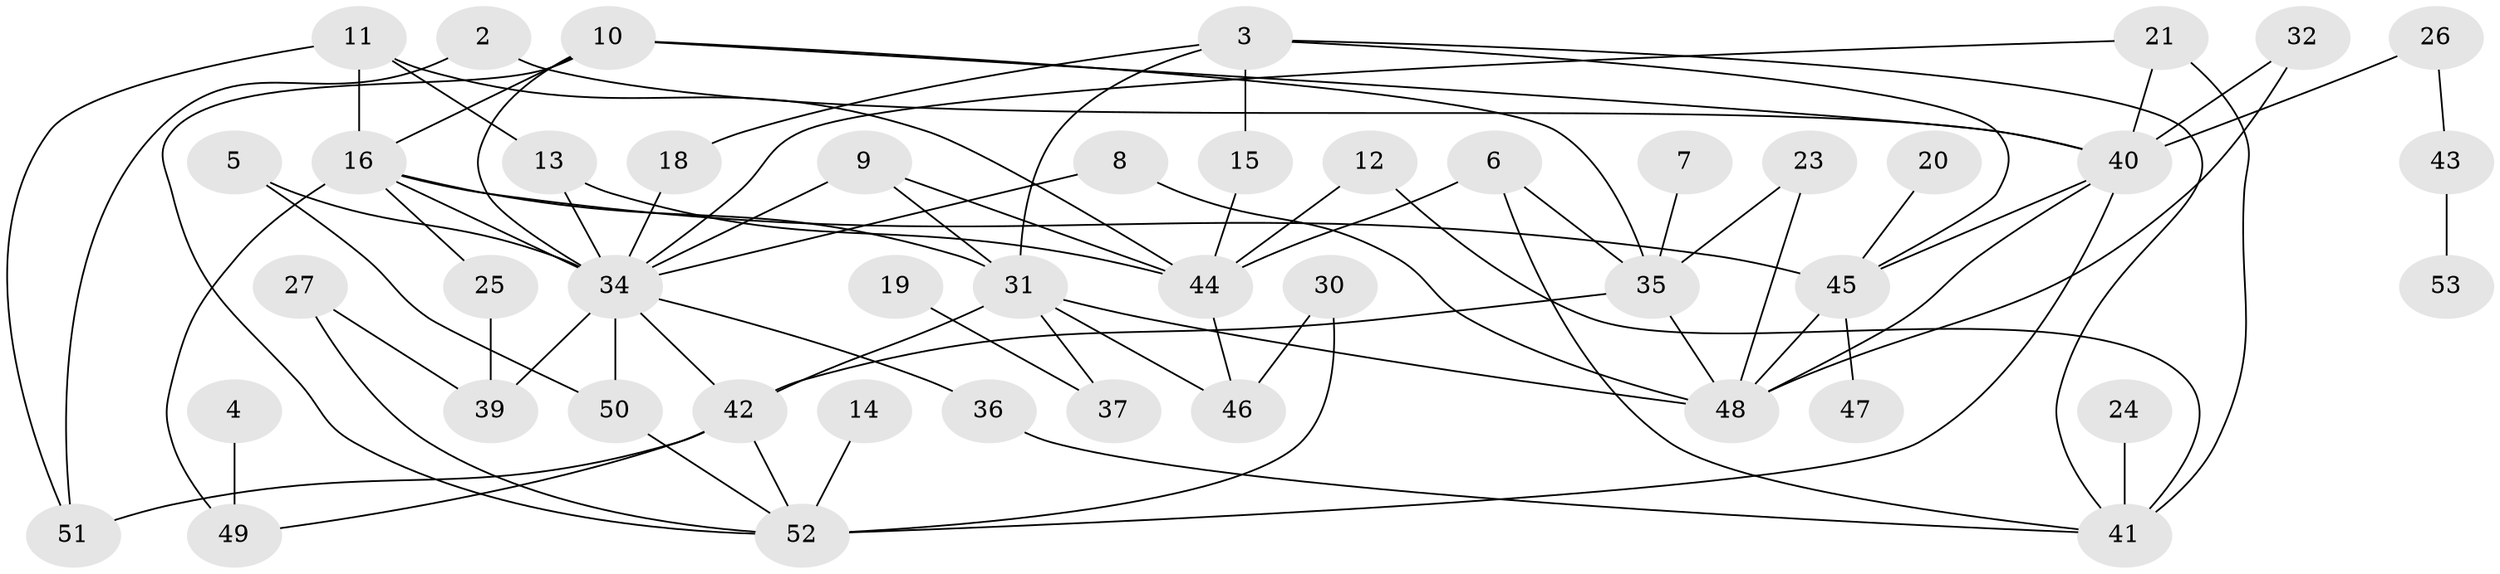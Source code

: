 // original degree distribution, {0: 0.06666666666666667, 2: 0.2761904761904762, 3: 0.20952380952380953, 5: 0.0761904761904762, 1: 0.21904761904761905, 6: 0.02857142857142857, 7: 0.02857142857142857, 4: 0.08571428571428572, 8: 0.009523809523809525}
// Generated by graph-tools (version 1.1) at 2025/49/03/09/25 03:49:13]
// undirected, 46 vertices, 79 edges
graph export_dot {
graph [start="1"]
  node [color=gray90,style=filled];
  2;
  3;
  4;
  5;
  6;
  7;
  8;
  9;
  10;
  11;
  12;
  13;
  14;
  15;
  16;
  18;
  19;
  20;
  21;
  23;
  24;
  25;
  26;
  27;
  30;
  31;
  32;
  34;
  35;
  36;
  37;
  39;
  40;
  41;
  42;
  43;
  44;
  45;
  46;
  47;
  48;
  49;
  50;
  51;
  52;
  53;
  2 -- 40 [weight=1.0];
  2 -- 51 [weight=1.0];
  3 -- 15 [weight=1.0];
  3 -- 18 [weight=1.0];
  3 -- 31 [weight=1.0];
  3 -- 41 [weight=1.0];
  3 -- 45 [weight=1.0];
  4 -- 49 [weight=1.0];
  5 -- 34 [weight=1.0];
  5 -- 50 [weight=1.0];
  6 -- 35 [weight=1.0];
  6 -- 41 [weight=1.0];
  6 -- 44 [weight=1.0];
  7 -- 35 [weight=1.0];
  8 -- 34 [weight=1.0];
  8 -- 48 [weight=1.0];
  9 -- 31 [weight=1.0];
  9 -- 34 [weight=1.0];
  9 -- 44 [weight=1.0];
  10 -- 16 [weight=1.0];
  10 -- 34 [weight=1.0];
  10 -- 35 [weight=1.0];
  10 -- 40 [weight=1.0];
  10 -- 52 [weight=1.0];
  11 -- 13 [weight=1.0];
  11 -- 16 [weight=1.0];
  11 -- 44 [weight=1.0];
  11 -- 51 [weight=1.0];
  12 -- 41 [weight=1.0];
  12 -- 44 [weight=1.0];
  13 -- 34 [weight=1.0];
  13 -- 44 [weight=1.0];
  14 -- 52 [weight=1.0];
  15 -- 44 [weight=1.0];
  16 -- 25 [weight=1.0];
  16 -- 31 [weight=1.0];
  16 -- 34 [weight=2.0];
  16 -- 45 [weight=1.0];
  16 -- 49 [weight=1.0];
  18 -- 34 [weight=1.0];
  19 -- 37 [weight=1.0];
  20 -- 45 [weight=1.0];
  21 -- 34 [weight=1.0];
  21 -- 40 [weight=1.0];
  21 -- 41 [weight=2.0];
  23 -- 35 [weight=1.0];
  23 -- 48 [weight=1.0];
  24 -- 41 [weight=1.0];
  25 -- 39 [weight=1.0];
  26 -- 40 [weight=1.0];
  26 -- 43 [weight=1.0];
  27 -- 39 [weight=1.0];
  27 -- 52 [weight=1.0];
  30 -- 46 [weight=1.0];
  30 -- 52 [weight=1.0];
  31 -- 37 [weight=1.0];
  31 -- 42 [weight=1.0];
  31 -- 46 [weight=1.0];
  31 -- 48 [weight=1.0];
  32 -- 40 [weight=1.0];
  32 -- 48 [weight=1.0];
  34 -- 36 [weight=1.0];
  34 -- 39 [weight=1.0];
  34 -- 42 [weight=1.0];
  34 -- 50 [weight=1.0];
  35 -- 42 [weight=1.0];
  35 -- 48 [weight=1.0];
  36 -- 41 [weight=1.0];
  40 -- 45 [weight=1.0];
  40 -- 48 [weight=1.0];
  40 -- 52 [weight=2.0];
  42 -- 49 [weight=1.0];
  42 -- 51 [weight=1.0];
  42 -- 52 [weight=1.0];
  43 -- 53 [weight=1.0];
  44 -- 46 [weight=1.0];
  45 -- 47 [weight=1.0];
  45 -- 48 [weight=1.0];
  50 -- 52 [weight=1.0];
}
